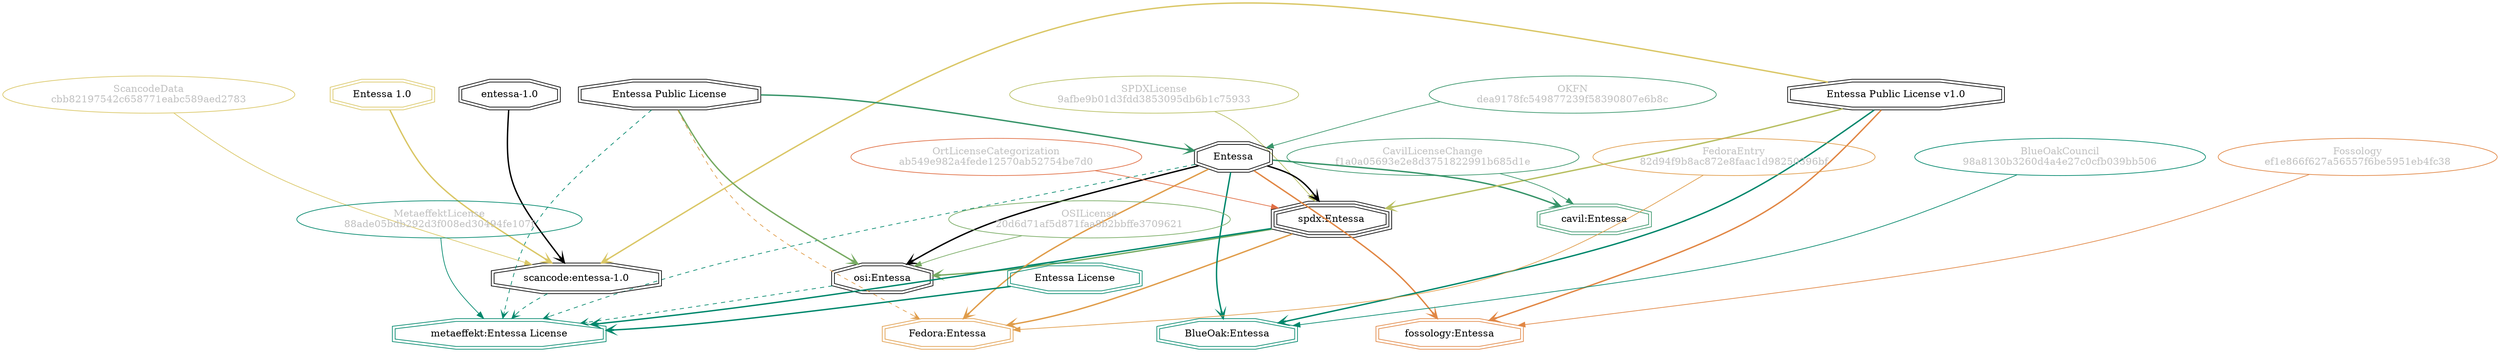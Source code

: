 strict digraph {
    node [shape=box];
    graph [splines=curved];
    1618 [label="SPDXLicense\n9afbe9b01d3fdd3853095db6b1c75933"
         ,fontcolor=gray
         ,color="#b8bf62"
         ,fillcolor="beige;1"
         ,shape=ellipse];
    1619 [label="spdx:Entessa"
         ,shape=tripleoctagon];
    1620 [label=Entessa
         ,shape=doubleoctagon];
    1621 [label="Entessa Public License v1.0"
         ,shape=doubleoctagon];
    5025 [label="OSILicense\n20d6d71af5d871faa8b2bbffe3709621"
         ,fontcolor=gray
         ,color="#78ab63"
         ,fillcolor="beige;1"
         ,shape=ellipse];
    5026 [label="osi:Entessa"
         ,shape=doubleoctagon];
    5027 [label="Entessa Public License"
         ,shape=doubleoctagon];
    6342 [label="FedoraEntry\n82d94f9b8ac872e8faac1d98250396bf"
         ,fontcolor=gray
         ,color="#e09d4b"
         ,fillcolor="beige;1"
         ,shape=ellipse];
    6343 [label="Fedora:Entessa"
         ,color="#e09d4b"
         ,shape=doubleoctagon];
    8828 [label="BlueOakCouncil\n98a8130b3260d4a4e27c0cfb039bb506"
         ,fontcolor=gray
         ,color="#00876c"
         ,fillcolor="beige;1"
         ,shape=ellipse];
    8829 [label="BlueOak:Entessa"
         ,color="#00876c"
         ,shape=doubleoctagon];
    15169 [label="ScancodeData\ncbb82197542c658771eabc589aed2783"
          ,fontcolor=gray
          ,color="#dac767"
          ,fillcolor="beige;1"
          ,shape=ellipse];
    15170 [label="scancode:entessa-1.0"
          ,shape=doubleoctagon];
    15171 [label="entessa-1.0"
          ,shape=doubleoctagon];
    15172 [label="Entessa 1.0"
          ,color="#dac767"
          ,shape=doubleoctagon];
    26678 [label="Fossology\nef1e866f627a56557f6be5951eb4fc38"
          ,fontcolor=gray
          ,color="#e18745"
          ,fillcolor="beige;1"
          ,shape=ellipse];
    26679 [label="fossology:Entessa"
          ,color="#e18745"
          ,shape=doubleoctagon];
    28295 [label="OKFN\ndea9178fc549877239f58390807e6b8c"
          ,fontcolor=gray
          ,color="#379469"
          ,fillcolor="beige;1"
          ,shape=ellipse];
    28674 [label="OrtLicenseCategorization\nab549e982a4fede12570ab52754be7d0"
          ,fontcolor=gray
          ,color="#e06f45"
          ,fillcolor="beige;1"
          ,shape=ellipse];
    36764 [label="CavilLicenseChange\nf1a0a05693e2e8d3751822991b685d1e"
          ,fontcolor=gray
          ,color="#379469"
          ,fillcolor="beige;1"
          ,shape=ellipse];
    36765 [label="cavil:Entessa"
          ,color="#379469"
          ,shape=doubleoctagon];
    41622 [label="MetaeffektLicense\n88ade05bdb292d3f008ed30494fe107f"
          ,fontcolor=gray
          ,color="#00876c"
          ,fillcolor="beige;1"
          ,shape=ellipse];
    41623 [label="metaeffekt:Entessa License"
          ,color="#00876c"
          ,shape=doubleoctagon];
    41624 [label="Entessa License"
          ,color="#00876c"
          ,shape=doubleoctagon];
    1618 -> 1619 [weight=0.5
                 ,color="#b8bf62"];
    1619 -> 5026 [style=bold
                 ,arrowhead=vee
                 ,weight=0.7
                 ,color="#78ab63"];
    1619 -> 6343 [style=bold
                 ,arrowhead=vee
                 ,weight=0.7
                 ,color="#e09d4b"];
    1619 -> 41623 [style=bold
                  ,arrowhead=vee
                  ,weight=0.7
                  ,color="#00876c"];
    1620 -> 1619 [style=bold
                 ,arrowhead=vee
                 ,weight=0.7];
    1620 -> 5026 [style=bold
                 ,arrowhead=vee
                 ,weight=0.7];
    1620 -> 6343 [style=bold
                 ,arrowhead=vee
                 ,weight=0.7
                 ,color="#e09d4b"];
    1620 -> 6343 [style=bold
                 ,arrowhead=vee
                 ,weight=0.7
                 ,color="#e09d4b"];
    1620 -> 8829 [style=bold
                 ,arrowhead=vee
                 ,weight=0.7
                 ,color="#00876c"];
    1620 -> 26679 [style=bold
                  ,arrowhead=vee
                  ,weight=0.7
                  ,color="#e18745"];
    1620 -> 36765 [style=bold
                  ,arrowhead=vee
                  ,weight=0.7
                  ,color="#379469"];
    1620 -> 36765 [style=bold
                  ,arrowhead=vee
                  ,weight=0.7
                  ,color="#379469"];
    1620 -> 41623 [style=dashed
                  ,arrowhead=vee
                  ,weight=0.5
                  ,color="#00876c"];
    1621 -> 1619 [style=bold
                 ,arrowhead=vee
                 ,weight=0.7
                 ,color="#b8bf62"];
    1621 -> 8829 [style=bold
                 ,arrowhead=vee
                 ,weight=0.7
                 ,color="#00876c"];
    1621 -> 15170 [style=bold
                  ,arrowhead=vee
                  ,weight=0.7
                  ,color="#dac767"];
    1621 -> 26679 [style=bold
                  ,arrowhead=vee
                  ,weight=0.7
                  ,color="#e18745"];
    5025 -> 5026 [weight=0.5
                 ,color="#78ab63"];
    5026 -> 41623 [style=dashed
                  ,arrowhead=vee
                  ,weight=0.5
                  ,color="#00876c"];
    5027 -> 1620 [style=bold
                 ,arrowhead=vee
                 ,weight=0.7
                 ,color="#379469"];
    5027 -> 5026 [style=bold
                 ,arrowhead=vee
                 ,weight=0.7
                 ,color="#78ab63"];
    5027 -> 6343 [style=dashed
                 ,arrowhead=vee
                 ,weight=0.5
                 ,color="#e09d4b"];
    5027 -> 41623 [style=dashed
                  ,arrowhead=vee
                  ,weight=0.5
                  ,color="#00876c"];
    6342 -> 6343 [weight=0.5
                 ,color="#e09d4b"];
    8828 -> 8829 [weight=0.5
                 ,color="#00876c"];
    15169 -> 15170 [weight=0.5
                   ,color="#dac767"];
    15170 -> 41623 [style=dashed
                   ,arrowhead=vee
                   ,weight=0.5
                   ,color="#00876c"];
    15171 -> 15170 [style=bold
                   ,arrowhead=vee
                   ,weight=0.7];
    15172 -> 15170 [style=bold
                   ,arrowhead=vee
                   ,weight=0.7
                   ,color="#dac767"];
    26678 -> 26679 [weight=0.5
                   ,color="#e18745"];
    28295 -> 1620 [weight=0.5
                  ,color="#379469"];
    28674 -> 1619 [weight=0.5
                  ,color="#e06f45"];
    36764 -> 36765 [weight=0.5
                   ,color="#379469"];
    41622 -> 41623 [weight=0.5
                   ,color="#00876c"];
    41624 -> 41623 [style=bold
                   ,arrowhead=vee
                   ,weight=0.7
                   ,color="#00876c"];
    41624 -> 41623 [style=bold
                   ,arrowhead=vee
                   ,weight=0.7
                   ,color="#00876c"];
}
